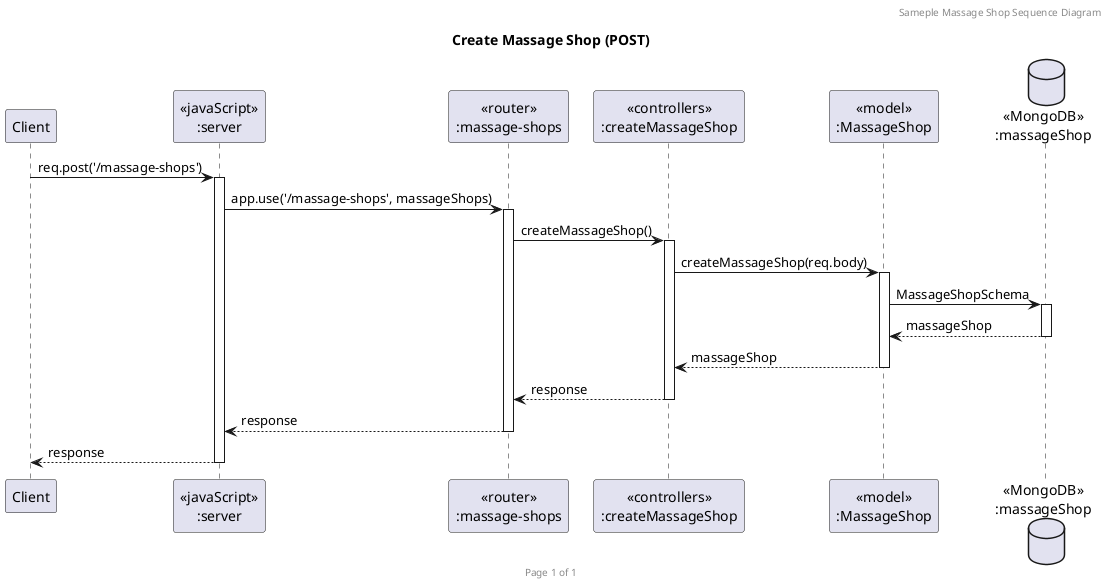 @startuml Create Massage Shop (POST)

header Sameple Massage Shop Sequence Diagram
footer Page %page% of %lastpage%
title "Create Massage Shop (POST)"

participant "Client" as client
participant "<<javaScript>>\n:server" as server
participant "<<router>>\n:massage-shops" as routerMassageShop
participant "<<controllers>>\n:createMassageShop" as controllersCreateMassageShop
participant "<<model>>\n:MassageShop" as modelMassageShop
database "<<MongoDB>>\n:massageShop" as MassageShopDatabase

client->server ++:req.post('/massage-shops')
server->routerMassageShop ++:app.use('/massage-shops', massageShops)
routerMassageShop -> controllersCreateMassageShop ++:createMassageShop()
controllersCreateMassageShop->modelMassageShop ++:createMassageShop(req.body)
modelMassageShop ->MassageShopDatabase ++: MassageShopSchema
MassageShopDatabase --> modelMassageShop --: massageShop
controllersCreateMassageShop <-- modelMassageShop --:massageShop
routerMassageShop <-- controllersCreateMassageShop --:response
server <-- routerMassageShop --:response
client <-- server --:response

@enduml